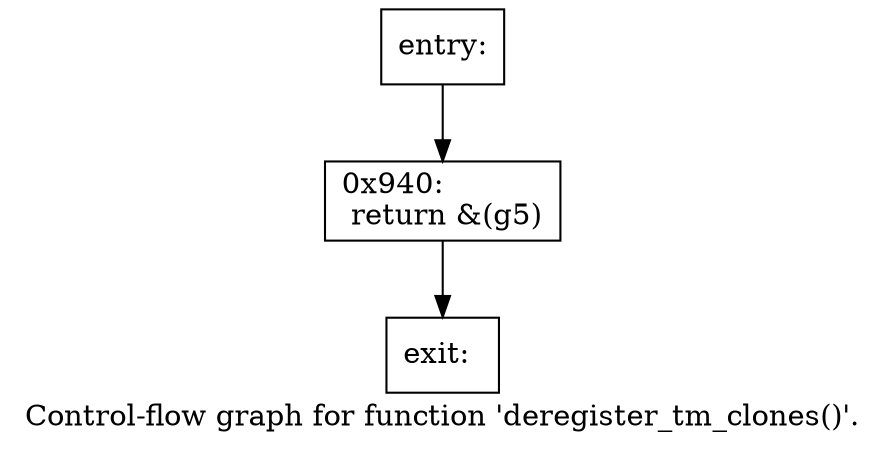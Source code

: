digraph "Control-flow graph for function 'deregister_tm_clones()'." {
  label="Control-flow graph for function 'deregister_tm_clones()'.";
  node [shape=record];

  Node06F9E7F8 [label="{entry:\l}"];
  Node06F9E7F8 -> Node06F9E840;
  Node06F9E840 [label="{0x940:\l  return &(g5)\l}"];
  Node06F9E840 -> Node06F9E570;
  Node06F9E570 [label="{exit:\l}"];

}
